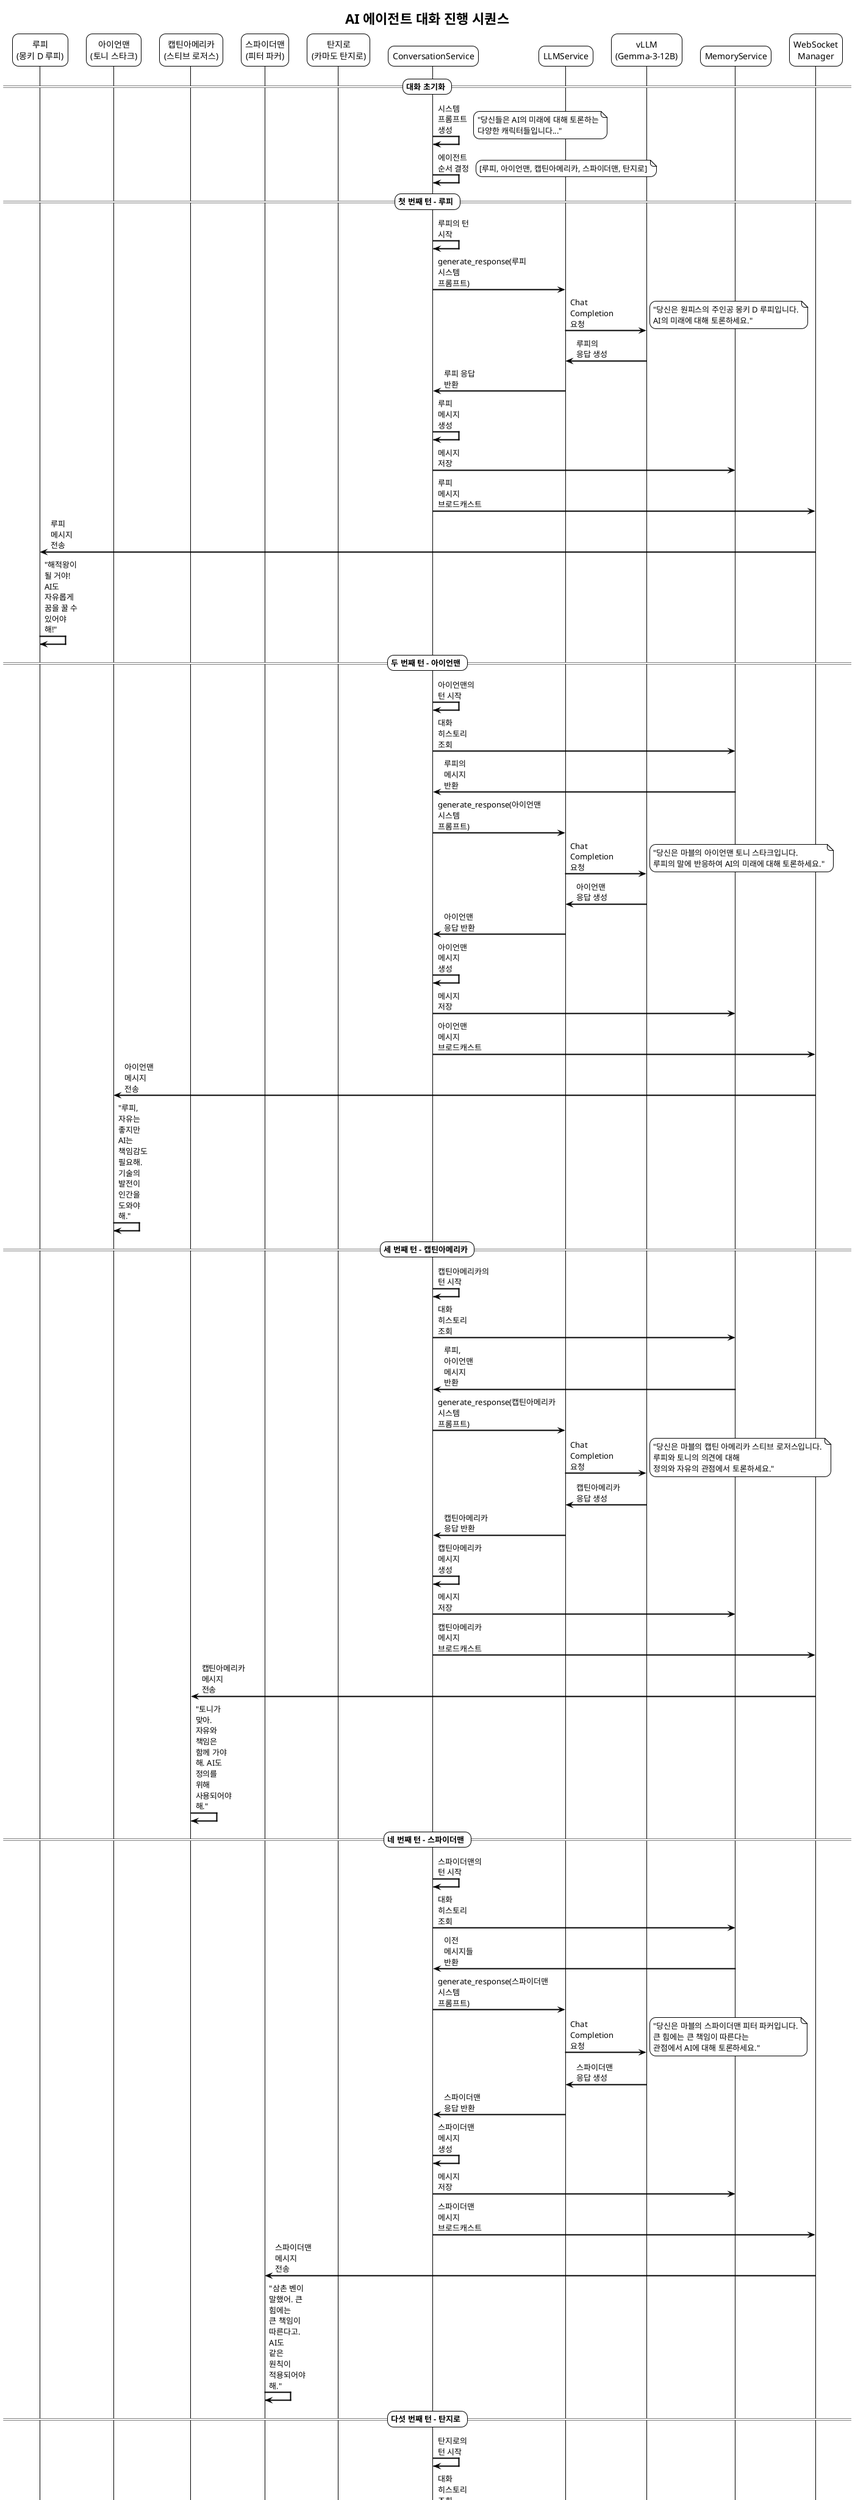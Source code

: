 @startuml Agent_Conversation_Sequence

!theme plain
skinparam backgroundColor #FFFFFF
skinparam sequenceArrowThickness 2
skinparam roundcorner 20
skinparam maxmessagesize 60

title AI 에이전트 대화 진행 시퀀스

participant "루피\n(몽키 D 루피)" as Luffy
participant "아이언맨\n(토니 스타크)" as Ironman
participant "캡틴아메리카\n(스티브 로저스)" as Captain
participant "스파이더맨\n(피터 파커)" as Spiderman
participant "탄지로\n(카마도 탄지로)" as Tanjiro
participant "ConversationService" as ConvService
participant "LLMService" as LLMService
participant "vLLM\n(Gemma-3-12B)" as vLLM
participant "MemoryService" as MemoryService
participant "WebSocket\nManager" as WSManager

== 대화 초기화 ==

ConvService -> ConvService: 시스템 프롬프트 생성
note right: "당신들은 AI의 미래에 대해 토론하는\n다양한 캐릭터들입니다..."

ConvService -> ConvService: 에이전트 순서 결정
note right: [루피, 아이언맨, 캡틴아메리카, 스파이더맨, 탄지로]

== 첫 번째 턴 - 루피 ==

ConvService -> ConvService: 루피의 턴 시작
ConvService -> LLMService: generate_response(루피 시스템 프롬프트)
LLMService -> vLLM: Chat Completion 요청
note right: "당신은 원피스의 주인공 몽키 D 루피입니다.\nAI의 미래에 대해 토론하세요."
vLLM -> LLMService: 루피의 응답 생성
LLMService -> ConvService: 루피 응답 반환

ConvService -> ConvService: 루피 메시지 생성
ConvService -> MemoryService: 메시지 저장
ConvService -> WSManager: 루피 메시지 브로드캐스트
WSManager -> Luffy: 루피 메시지 전송
Luffy -> Luffy: "해적왕이 될 거야! AI도 자유롭게\n꿈을 꿀 수 있어야 해!"

== 두 번째 턴 - 아이언맨 ==

ConvService -> ConvService: 아이언맨의 턴 시작
ConvService -> MemoryService: 대화 히스토리 조회
MemoryService -> ConvService: 루피의 메시지 반환

ConvService -> LLMService: generate_response(아이언맨 시스템 프롬프트)
LLMService -> vLLM: Chat Completion 요청
note right: "당신은 마블의 아이언맨 토니 스타크입니다.\n루피의 말에 반응하여 AI의 미래에 대해 토론하세요."
vLLM -> LLMService: 아이언맨 응답 생성
LLMService -> ConvService: 아이언맨 응답 반환

ConvService -> ConvService: 아이언맨 메시지 생성
ConvService -> MemoryService: 메시지 저장
ConvService -> WSManager: 아이언맨 메시지 브로드캐스트
WSManager -> Ironman: 아이언맨 메시지 전송
Ironman -> Ironman: "루피, 자유는 좋지만 AI는\n책임감도 필요해. 기술의 발전이\n인간을 도와야 해."

== 세 번째 턴 - 캡틴아메리카 ==

ConvService -> ConvService: 캡틴아메리카의 턴 시작
ConvService -> MemoryService: 대화 히스토리 조회
MemoryService -> ConvService: 루피, 아이언맨 메시지 반환

ConvService -> LLMService: generate_response(캡틴아메리카 시스템 프롬프트)
LLMService -> vLLM: Chat Completion 요청
note right: "당신은 마블의 캡틴 아메리카 스티브 로저스입니다.\n루피와 토니의 의견에 대해\n정의와 자유의 관점에서 토론하세요."
vLLM -> LLMService: 캡틴아메리카 응답 생성
LLMService -> ConvService: 캡틴아메리카 응답 반환

ConvService -> ConvService: 캡틴아메리카 메시지 생성
ConvService -> MemoryService: 메시지 저장
ConvService -> WSManager: 캡틴아메리카 메시지 브로드캐스트
WSManager -> Captain: 캡틴아메리카 메시지 전송
Captain -> Captain: "토니가 맞아. 자유와 책임은\n함께 가야 해. AI도 정의를 위해\n사용되어야 해."

== 네 번째 턴 - 스파이더맨 ==

ConvService -> ConvService: 스파이더맨의 턴 시작
ConvService -> MemoryService: 대화 히스토리 조회
MemoryService -> ConvService: 이전 메시지들 반환

ConvService -> LLMService: generate_response(스파이더맨 시스템 프롬프트)
LLMService -> vLLM: Chat Completion 요청
note right: "당신은 마블의 스파이더맨 피터 파커입니다.\n큰 힘에는 큰 책임이 따른다는\n관점에서 AI에 대해 토론하세요."
vLLM -> LLMService: 스파이더맨 응답 생성
LLMService -> ConvService: 스파이더맨 응답 반환

ConvService -> ConvService: 스파이더맨 메시지 생성
ConvService -> MemoryService: 메시지 저장
ConvService -> WSManager: 스파이더맨 메시지 브로드캐스트
WSManager -> Spiderman: 스파이더맨 메시지 전송
Spiderman -> Spiderman: "삼촌 벤이 말했어. 큰 힘에는\n큰 책임이 따른다고. AI도\n같은 원칙이 적용되어야 해."

== 다섯 번째 턴 - 탄지로 ==

ConvService -> ConvService: 탄지로의 턴 시작
ConvService -> MemoryService: 대화 히스토리 조회
MemoryService -> ConvService: 모든 이전 메시지 반환

ConvService -> LLMService: generate_response(탄지로 시스템 프롬프트)
LLMService -> vLLM: Chat Completion 요청
note right: "당신은 귀멸의 칼날의 카마도 탄지로입니다.\n가족을 지키는 마음으로\nAI의 미래에 대해 토론하세요."
vLLM -> LLMService: 탄지로 응답 생성
LLMService -> ConvService: 탄지로 응답 반환

ConvService -> ConvService: 탄지로 메시지 생성
ConvService -> MemoryService: 메시지 저장
ConvService -> WSManager: 탄지로 메시지 브로드캐스트
WSManager -> Tanjiro: 탄지로 메시지 전송
Tanjiro -> Tanjiro: "모든 분의 말씀이 맞아요.\nAI는 인간을 보호하고 도와야 하고,\n동시에 자유롭게 성장할 수 있어야 해요."

== 대화 계속 진행 ==

note over ConvService: 턴 간격 대기 (설정값)
ConvService -> ConvService: 다음 에이전트 선택 (루피)
ConvService -> ConvService: 대화 종료 조건 확인

ConvService -> LLMService: generate_response(업데이트된 컨텍스트)
LLMService -> vLLM: Chat Completion 요청
vLLM -> LLMService: 응답 생성
LLMService -> ConvService: 응답 반환

ConvService -> ConvService: 메시지 생성 및 저장
ConvService -> WSManager: 메시지 브로드캐스트
WSManager -> Luffy: 메시지 전송

== 대화 종료 조건 확인 ==

ConvService -> ConvService: 최대 턴 수 확인
ConvService -> ConvService: 자연 종료 조건 확인
ConvService -> ConvService: 대화 상태 업데이트

note over ConvService: 대화가 종료되면\n모든 에이전트에게\n종료 알림 전송

@enduml 